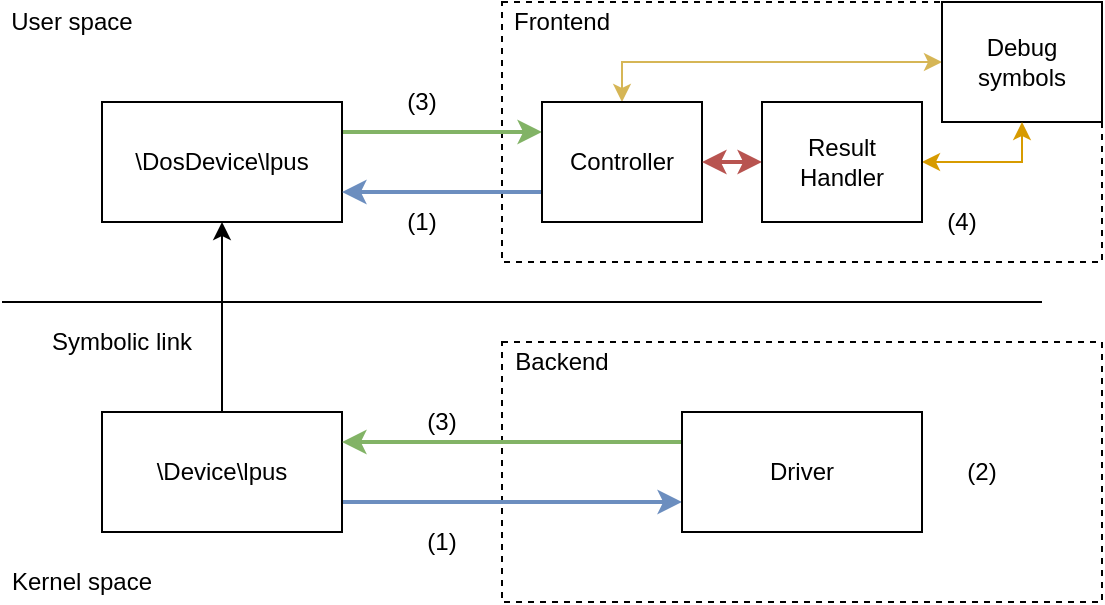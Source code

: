 <mxfile version="13.5.1"><diagram id="g8dhkIOA5NIceMoiDjgf" name="Page-1"><mxGraphModel dx="865" dy="446" grid="1" gridSize="10" guides="1" tooltips="1" connect="1" arrows="1" fold="1" page="1" pageScale="1" pageWidth="850" pageHeight="1100" math="0" shadow="0"><root><mxCell id="0"/><mxCell id="1" parent="0"/><mxCell id="gRrQ3WJq85-UgRGB8lUC-8" value="" style="rounded=0;whiteSpace=wrap;html=1;fillColor=none;dashed=1;" parent="1" vertex="1"><mxGeometry x="330" y="130" width="300" height="130" as="geometry"/></mxCell><mxCell id="gRrQ3WJq85-UgRGB8lUC-9" value="" style="rounded=0;whiteSpace=wrap;html=1;fillColor=none;dashed=1;" parent="1" vertex="1"><mxGeometry x="330" y="300" width="300" height="130" as="geometry"/></mxCell><mxCell id="gRrQ3WJq85-UgRGB8lUC-33" style="edgeStyle=orthogonalEdgeStyle;rounded=0;orthogonalLoop=1;jettySize=auto;html=1;exitX=1;exitY=0.25;exitDx=0;exitDy=0;entryX=0;entryY=0.25;entryDx=0;entryDy=0;startArrow=none;startFill=0;fillColor=#d5e8d4;strokeColor=#82b366;strokeWidth=2;" parent="1" source="gRrQ3WJq85-UgRGB8lUC-1" target="gRrQ3WJq85-UgRGB8lUC-5" edge="1"><mxGeometry relative="1" as="geometry"/></mxCell><mxCell id="gRrQ3WJq85-UgRGB8lUC-1" value="\DosDevice\lpus" style="rounded=0;whiteSpace=wrap;html=1;" parent="1" vertex="1"><mxGeometry x="130" y="180" width="120" height="60" as="geometry"/></mxCell><mxCell id="gRrQ3WJq85-UgRGB8lUC-10" style="edgeStyle=orthogonalEdgeStyle;rounded=0;orthogonalLoop=1;jettySize=auto;html=1;exitX=0.5;exitY=0;exitDx=0;exitDy=0;entryX=0.5;entryY=1;entryDx=0;entryDy=0;" parent="1" source="gRrQ3WJq85-UgRGB8lUC-2" target="gRrQ3WJq85-UgRGB8lUC-1" edge="1"><mxGeometry relative="1" as="geometry"/></mxCell><mxCell id="gRrQ3WJq85-UgRGB8lUC-35" style="edgeStyle=orthogonalEdgeStyle;rounded=0;orthogonalLoop=1;jettySize=auto;html=1;exitX=1;exitY=0.75;exitDx=0;exitDy=0;entryX=0;entryY=0.75;entryDx=0;entryDy=0;startArrow=none;startFill=0;fillColor=#dae8fc;strokeColor=#6c8ebf;strokeWidth=2;" parent="1" source="gRrQ3WJq85-UgRGB8lUC-2" target="gRrQ3WJq85-UgRGB8lUC-7" edge="1"><mxGeometry relative="1" as="geometry"/></mxCell><mxCell id="gRrQ3WJq85-UgRGB8lUC-2" value="\Device\lpus" style="rounded=0;whiteSpace=wrap;html=1;" parent="1" vertex="1"><mxGeometry x="130" y="335" width="120" height="60" as="geometry"/></mxCell><mxCell id="gRrQ3WJq85-UgRGB8lUC-3" value="" style="endArrow=none;html=1;" parent="1" edge="1"><mxGeometry width="50" height="50" relative="1" as="geometry"><mxPoint x="80" y="280" as="sourcePoint"/><mxPoint x="600" y="280" as="targetPoint"/></mxGeometry></mxCell><mxCell id="gRrQ3WJq85-UgRGB8lUC-26" style="edgeStyle=orthogonalEdgeStyle;rounded=0;orthogonalLoop=1;jettySize=auto;html=1;exitX=0;exitY=0.5;exitDx=0;exitDy=0;entryX=0.5;entryY=0;entryDx=0;entryDy=0;startArrow=classic;startFill=1;fillColor=#fff2cc;strokeColor=#d6b656;" parent="1" source="gRrQ3WJq85-UgRGB8lUC-4" target="gRrQ3WJq85-UgRGB8lUC-5" edge="1"><mxGeometry relative="1" as="geometry"/></mxCell><mxCell id="gRrQ3WJq85-UgRGB8lUC-4" value="Debug symbols" style="rounded=0;whiteSpace=wrap;html=1;" parent="1" vertex="1"><mxGeometry x="550" y="130" width="80" height="60" as="geometry"/></mxCell><mxCell id="gRrQ3WJq85-UgRGB8lUC-34" style="edgeStyle=orthogonalEdgeStyle;rounded=0;orthogonalLoop=1;jettySize=auto;html=1;exitX=0;exitY=0.75;exitDx=0;exitDy=0;entryX=1;entryY=0.75;entryDx=0;entryDy=0;startArrow=none;startFill=0;fillColor=#dae8fc;strokeColor=#6c8ebf;strokeWidth=2;" parent="1" source="gRrQ3WJq85-UgRGB8lUC-5" target="gRrQ3WJq85-UgRGB8lUC-1" edge="1"><mxGeometry relative="1" as="geometry"/></mxCell><mxCell id="gRrQ3WJq85-UgRGB8lUC-5" value="Controller" style="rounded=0;whiteSpace=wrap;html=1;" parent="1" vertex="1"><mxGeometry x="350" y="180" width="80" height="60" as="geometry"/></mxCell><mxCell id="gRrQ3WJq85-UgRGB8lUC-36" style="edgeStyle=orthogonalEdgeStyle;rounded=0;orthogonalLoop=1;jettySize=auto;html=1;exitX=0;exitY=0.25;exitDx=0;exitDy=0;entryX=1;entryY=0.25;entryDx=0;entryDy=0;startArrow=none;startFill=0;fillColor=#d5e8d4;strokeColor=#82b366;strokeWidth=2;" parent="1" source="gRrQ3WJq85-UgRGB8lUC-7" target="gRrQ3WJq85-UgRGB8lUC-2" edge="1"><mxGeometry relative="1" as="geometry"/></mxCell><mxCell id="gRrQ3WJq85-UgRGB8lUC-7" value="Driver" style="rounded=0;whiteSpace=wrap;html=1;" parent="1" vertex="1"><mxGeometry x="420" y="335" width="120" height="60" as="geometry"/></mxCell><mxCell id="gRrQ3WJq85-UgRGB8lUC-11" value="User space" style="text;html=1;strokeColor=none;fillColor=none;align=center;verticalAlign=middle;whiteSpace=wrap;rounded=0;dashed=1;" parent="1" vertex="1"><mxGeometry x="80" y="130" width="70" height="20" as="geometry"/></mxCell><mxCell id="gRrQ3WJq85-UgRGB8lUC-12" value="Kernel space" style="text;html=1;strokeColor=none;fillColor=none;align=center;verticalAlign=middle;whiteSpace=wrap;rounded=0;dashed=1;" parent="1" vertex="1"><mxGeometry x="80" y="410" width="80" height="20" as="geometry"/></mxCell><mxCell id="gRrQ3WJq85-UgRGB8lUC-15" value="Frontend" style="text;html=1;strokeColor=none;fillColor=none;align=center;verticalAlign=middle;whiteSpace=wrap;rounded=0;dashed=1;" parent="1" vertex="1"><mxGeometry x="330" y="130" width="60" height="20" as="geometry"/></mxCell><mxCell id="gRrQ3WJq85-UgRGB8lUC-16" value="Backend" style="text;html=1;strokeColor=none;fillColor=none;align=center;verticalAlign=middle;whiteSpace=wrap;rounded=0;dashed=1;" parent="1" vertex="1"><mxGeometry x="330" y="300" width="60" height="20" as="geometry"/></mxCell><mxCell id="gRrQ3WJq85-UgRGB8lUC-24" style="edgeStyle=orthogonalEdgeStyle;rounded=0;orthogonalLoop=1;jettySize=auto;html=1;exitX=0;exitY=0.5;exitDx=0;exitDy=0;entryX=1;entryY=0.5;entryDx=0;entryDy=0;startArrow=classic;startFill=1;fillColor=#f8cecc;strokeColor=#b85450;strokeWidth=2;" parent="1" source="gRrQ3WJq85-UgRGB8lUC-22" target="gRrQ3WJq85-UgRGB8lUC-5" edge="1"><mxGeometry relative="1" as="geometry"/></mxCell><mxCell id="gRrQ3WJq85-UgRGB8lUC-25" style="edgeStyle=orthogonalEdgeStyle;rounded=0;orthogonalLoop=1;jettySize=auto;html=1;entryX=0.5;entryY=1;entryDx=0;entryDy=0;startArrow=classic;startFill=1;fillColor=#ffe6cc;strokeColor=#d79b00;" parent="1" source="gRrQ3WJq85-UgRGB8lUC-22" target="gRrQ3WJq85-UgRGB8lUC-4" edge="1"><mxGeometry relative="1" as="geometry"/></mxCell><mxCell id="gRrQ3WJq85-UgRGB8lUC-22" value="Result&lt;br&gt;Handler" style="rounded=0;whiteSpace=wrap;html=1;" parent="1" vertex="1"><mxGeometry x="460" y="180" width="80" height="60" as="geometry"/></mxCell><mxCell id="gRrQ3WJq85-UgRGB8lUC-28" value="Symbolic link" style="text;html=1;strokeColor=none;fillColor=none;align=center;verticalAlign=middle;whiteSpace=wrap;rounded=0;dashed=1;" parent="1" vertex="1"><mxGeometry x="90" y="290" width="100" height="20" as="geometry"/></mxCell><mxCell id="gRrQ3WJq85-UgRGB8lUC-37" value="(1)" style="text;html=1;strokeColor=none;fillColor=none;align=center;verticalAlign=middle;whiteSpace=wrap;rounded=0;dashed=1;" parent="1" vertex="1"><mxGeometry x="270" y="230" width="40" height="20" as="geometry"/></mxCell><mxCell id="gRrQ3WJq85-UgRGB8lUC-38" value="(1)" style="text;html=1;strokeColor=none;fillColor=none;align=center;verticalAlign=middle;whiteSpace=wrap;rounded=0;dashed=1;" parent="1" vertex="1"><mxGeometry x="280" y="390" width="40" height="20" as="geometry"/></mxCell><mxCell id="gRrQ3WJq85-UgRGB8lUC-39" value="(3)" style="text;html=1;strokeColor=none;fillColor=none;align=center;verticalAlign=middle;whiteSpace=wrap;rounded=0;dashed=1;" parent="1" vertex="1"><mxGeometry x="280" y="330" width="40" height="20" as="geometry"/></mxCell><mxCell id="gRrQ3WJq85-UgRGB8lUC-40" value="(3)" style="text;html=1;strokeColor=none;fillColor=none;align=center;verticalAlign=middle;whiteSpace=wrap;rounded=0;dashed=1;" parent="1" vertex="1"><mxGeometry x="270" y="170" width="40" height="20" as="geometry"/></mxCell><mxCell id="gRrQ3WJq85-UgRGB8lUC-42" value="(2)" style="text;html=1;strokeColor=none;fillColor=none;align=center;verticalAlign=middle;whiteSpace=wrap;rounded=0;dashed=1;" parent="1" vertex="1"><mxGeometry x="550" y="355" width="40" height="20" as="geometry"/></mxCell><mxCell id="gRrQ3WJq85-UgRGB8lUC-43" value="(4)" style="text;html=1;strokeColor=none;fillColor=none;align=center;verticalAlign=middle;whiteSpace=wrap;rounded=0;dashed=1;" parent="1" vertex="1"><mxGeometry x="540" y="230" width="40" height="20" as="geometry"/></mxCell></root></mxGraphModel></diagram></mxfile>
